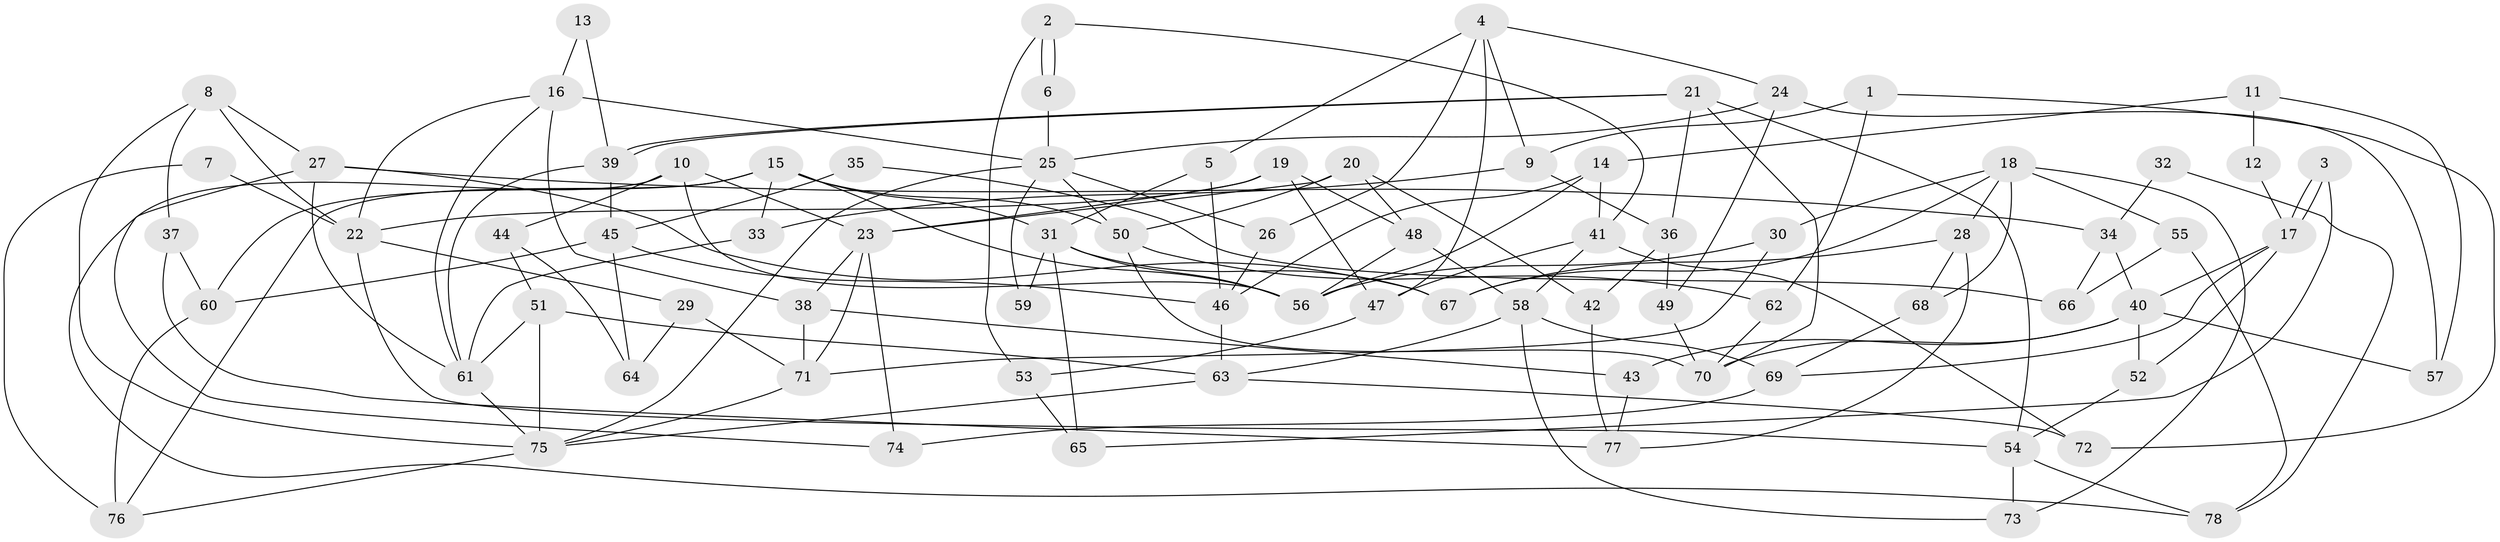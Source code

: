 // coarse degree distribution, {4: 0.18518518518518517, 5: 0.2037037037037037, 3: 0.25925925925925924, 2: 0.07407407407407407, 8: 0.05555555555555555, 9: 0.037037037037037035, 7: 0.09259259259259259, 6: 0.09259259259259259}
// Generated by graph-tools (version 1.1) at 2025/23/03/03/25 07:23:58]
// undirected, 78 vertices, 156 edges
graph export_dot {
graph [start="1"]
  node [color=gray90,style=filled];
  1;
  2;
  3;
  4;
  5;
  6;
  7;
  8;
  9;
  10;
  11;
  12;
  13;
  14;
  15;
  16;
  17;
  18;
  19;
  20;
  21;
  22;
  23;
  24;
  25;
  26;
  27;
  28;
  29;
  30;
  31;
  32;
  33;
  34;
  35;
  36;
  37;
  38;
  39;
  40;
  41;
  42;
  43;
  44;
  45;
  46;
  47;
  48;
  49;
  50;
  51;
  52;
  53;
  54;
  55;
  56;
  57;
  58;
  59;
  60;
  61;
  62;
  63;
  64;
  65;
  66;
  67;
  68;
  69;
  70;
  71;
  72;
  73;
  74;
  75;
  76;
  77;
  78;
  1 -- 9;
  1 -- 62;
  1 -- 72;
  2 -- 6;
  2 -- 6;
  2 -- 41;
  2 -- 53;
  3 -- 65;
  3 -- 17;
  3 -- 17;
  4 -- 9;
  4 -- 47;
  4 -- 5;
  4 -- 24;
  4 -- 26;
  5 -- 46;
  5 -- 31;
  6 -- 25;
  7 -- 76;
  7 -- 22;
  8 -- 75;
  8 -- 27;
  8 -- 22;
  8 -- 37;
  9 -- 36;
  9 -- 33;
  10 -- 44;
  10 -- 23;
  10 -- 56;
  10 -- 78;
  11 -- 57;
  11 -- 14;
  11 -- 12;
  12 -- 17;
  13 -- 16;
  13 -- 39;
  14 -- 46;
  14 -- 56;
  14 -- 41;
  15 -- 50;
  15 -- 56;
  15 -- 31;
  15 -- 33;
  15 -- 60;
  15 -- 76;
  16 -- 22;
  16 -- 25;
  16 -- 38;
  16 -- 61;
  17 -- 52;
  17 -- 40;
  17 -- 69;
  18 -- 28;
  18 -- 67;
  18 -- 30;
  18 -- 55;
  18 -- 68;
  18 -- 73;
  19 -- 48;
  19 -- 23;
  19 -- 22;
  19 -- 47;
  20 -- 48;
  20 -- 42;
  20 -- 23;
  20 -- 50;
  21 -- 54;
  21 -- 39;
  21 -- 39;
  21 -- 36;
  21 -- 70;
  22 -- 29;
  22 -- 54;
  23 -- 71;
  23 -- 38;
  23 -- 74;
  24 -- 25;
  24 -- 49;
  24 -- 57;
  25 -- 26;
  25 -- 75;
  25 -- 50;
  25 -- 59;
  26 -- 46;
  27 -- 67;
  27 -- 61;
  27 -- 34;
  27 -- 74;
  28 -- 77;
  28 -- 68;
  28 -- 67;
  29 -- 71;
  29 -- 64;
  30 -- 56;
  30 -- 71;
  31 -- 56;
  31 -- 59;
  31 -- 65;
  31 -- 67;
  32 -- 34;
  32 -- 78;
  33 -- 61;
  34 -- 40;
  34 -- 66;
  35 -- 66;
  35 -- 45;
  36 -- 49;
  36 -- 42;
  37 -- 60;
  37 -- 77;
  38 -- 43;
  38 -- 71;
  39 -- 61;
  39 -- 45;
  40 -- 70;
  40 -- 43;
  40 -- 52;
  40 -- 57;
  41 -- 58;
  41 -- 47;
  41 -- 72;
  42 -- 77;
  43 -- 77;
  44 -- 51;
  44 -- 64;
  45 -- 60;
  45 -- 46;
  45 -- 64;
  46 -- 63;
  47 -- 53;
  48 -- 58;
  48 -- 56;
  49 -- 70;
  50 -- 62;
  50 -- 70;
  51 -- 61;
  51 -- 75;
  51 -- 63;
  52 -- 54;
  53 -- 65;
  54 -- 73;
  54 -- 78;
  55 -- 78;
  55 -- 66;
  58 -- 63;
  58 -- 69;
  58 -- 73;
  60 -- 76;
  61 -- 75;
  62 -- 70;
  63 -- 72;
  63 -- 75;
  68 -- 69;
  69 -- 74;
  71 -- 75;
  75 -- 76;
}
